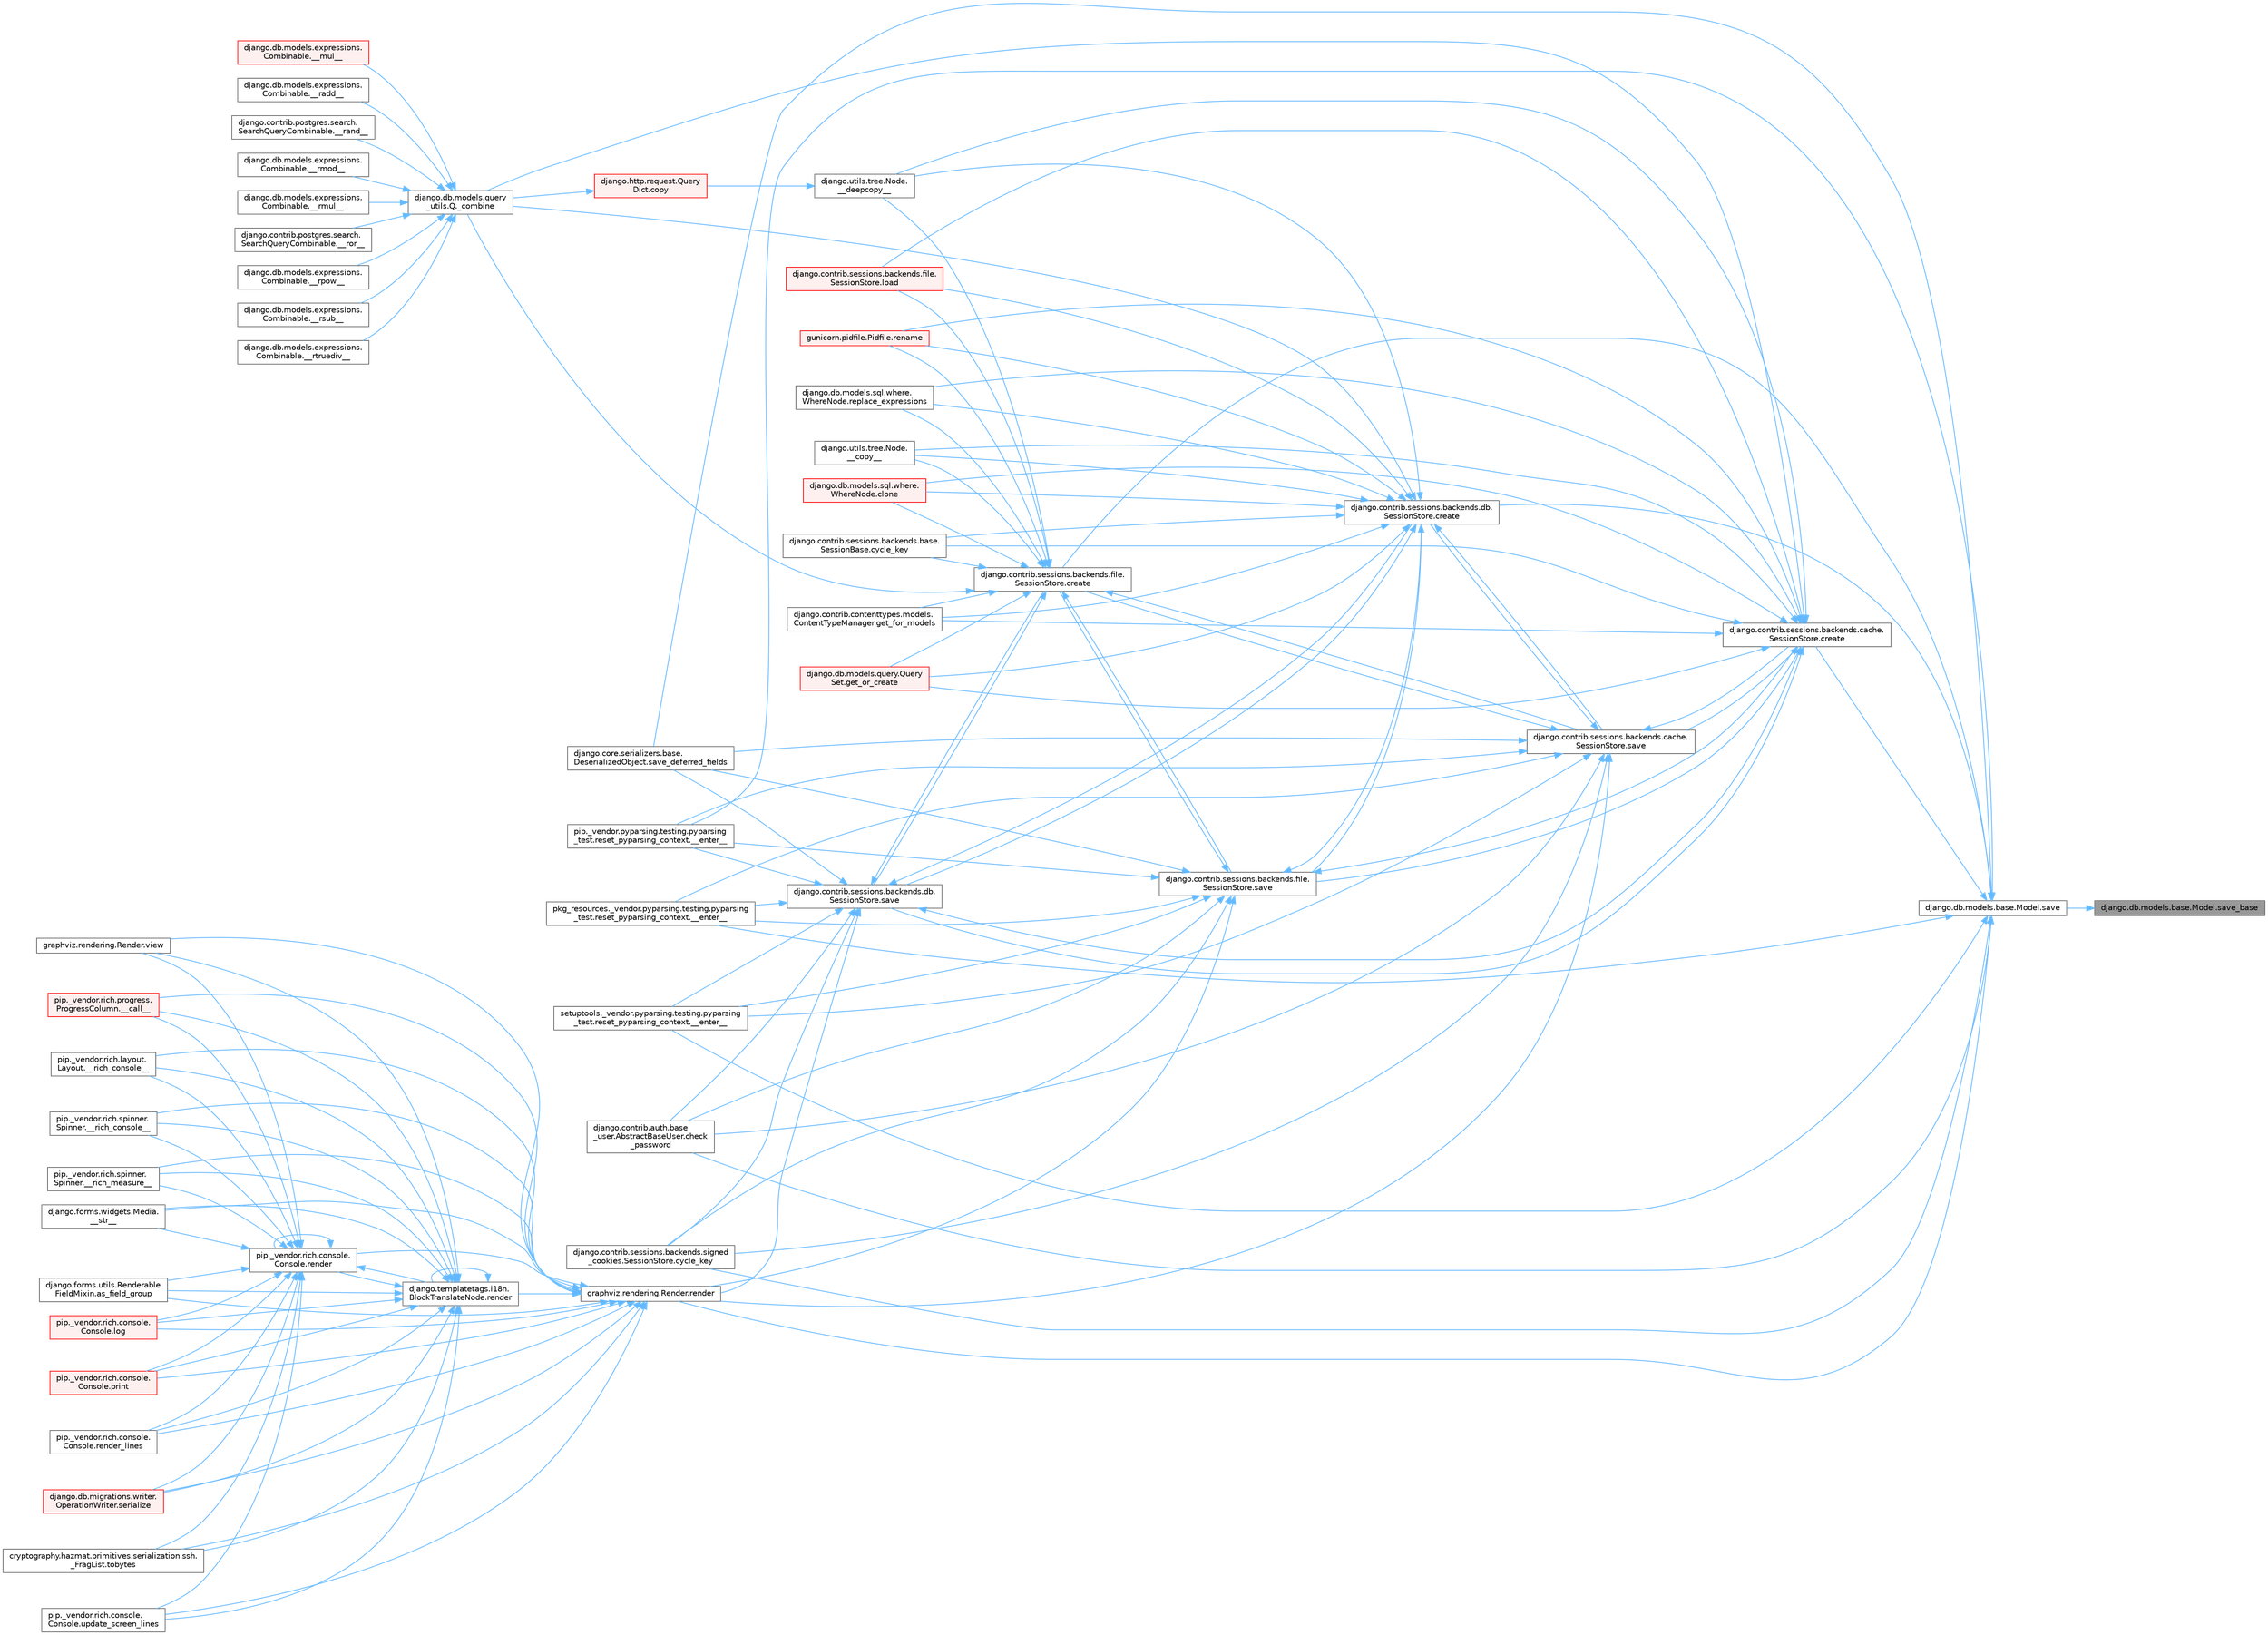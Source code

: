 digraph "django.db.models.base.Model.save_base"
{
 // LATEX_PDF_SIZE
  bgcolor="transparent";
  edge [fontname=Helvetica,fontsize=10,labelfontname=Helvetica,labelfontsize=10];
  node [fontname=Helvetica,fontsize=10,shape=box,height=0.2,width=0.4];
  rankdir="RL";
  Node1 [id="Node000001",label="django.db.models.base.Model.save_base",height=0.2,width=0.4,color="gray40", fillcolor="grey60", style="filled", fontcolor="black",tooltip=" "];
  Node1 -> Node2 [id="edge1_Node000001_Node000002",dir="back",color="steelblue1",style="solid",tooltip=" "];
  Node2 [id="Node000002",label="django.db.models.base.Model.save",height=0.2,width=0.4,color="grey40", fillcolor="white", style="filled",URL="$classdjango_1_1db_1_1models_1_1base_1_1_model.html#ab0396fe6f599587cbb43b283300ed97e",tooltip=" "];
  Node2 -> Node3 [id="edge2_Node000002_Node000003",dir="back",color="steelblue1",style="solid",tooltip=" "];
  Node3 [id="Node000003",label="pip._vendor.pyparsing.testing.pyparsing\l_test.reset_pyparsing_context.__enter__",height=0.2,width=0.4,color="grey40", fillcolor="white", style="filled",URL="$classpip_1_1__vendor_1_1pyparsing_1_1testing_1_1pyparsing__test_1_1reset__pyparsing__context.html#a3d39d97a0d95a9b46c987e6dff52b7c0",tooltip=" "];
  Node2 -> Node4 [id="edge3_Node000002_Node000004",dir="back",color="steelblue1",style="solid",tooltip=" "];
  Node4 [id="Node000004",label="pkg_resources._vendor.pyparsing.testing.pyparsing\l_test.reset_pyparsing_context.__enter__",height=0.2,width=0.4,color="grey40", fillcolor="white", style="filled",URL="$classpkg__resources_1_1__vendor_1_1pyparsing_1_1testing_1_1pyparsing__test_1_1reset__pyparsing__context.html#a8d8360c033ccc7296fb9323a07cdeb25",tooltip=" "];
  Node2 -> Node5 [id="edge4_Node000002_Node000005",dir="back",color="steelblue1",style="solid",tooltip=" "];
  Node5 [id="Node000005",label="setuptools._vendor.pyparsing.testing.pyparsing\l_test.reset_pyparsing_context.__enter__",height=0.2,width=0.4,color="grey40", fillcolor="white", style="filled",URL="$classsetuptools_1_1__vendor_1_1pyparsing_1_1testing_1_1pyparsing__test_1_1reset__pyparsing__context.html#a436e2ea8355c86505c8cfdae81714c7c",tooltip=" "];
  Node2 -> Node6 [id="edge5_Node000002_Node000006",dir="back",color="steelblue1",style="solid",tooltip=" "];
  Node6 [id="Node000006",label="django.contrib.auth.base\l_user.AbstractBaseUser.check\l_password",height=0.2,width=0.4,color="grey40", fillcolor="white", style="filled",URL="$classdjango_1_1contrib_1_1auth_1_1base__user_1_1_abstract_base_user.html#aaa9bb7fa5353bc1917dbd7f87b63321a",tooltip=" "];
  Node2 -> Node7 [id="edge6_Node000002_Node000007",dir="back",color="steelblue1",style="solid",tooltip=" "];
  Node7 [id="Node000007",label="django.contrib.sessions.backends.cache.\lSessionStore.create",height=0.2,width=0.4,color="grey40", fillcolor="white", style="filled",URL="$classdjango_1_1contrib_1_1sessions_1_1backends_1_1cache_1_1_session_store.html#a38c9efbdb5115fd1820ae198b767c39c",tooltip=" "];
  Node7 -> Node8 [id="edge7_Node000007_Node000008",dir="back",color="steelblue1",style="solid",tooltip=" "];
  Node8 [id="Node000008",label="django.utils.tree.Node.\l__copy__",height=0.2,width=0.4,color="grey40", fillcolor="white", style="filled",URL="$classdjango_1_1utils_1_1tree_1_1_node.html#abae878f6b4500b8b241c23d8fac46e63",tooltip=" "];
  Node7 -> Node9 [id="edge8_Node000007_Node000009",dir="back",color="steelblue1",style="solid",tooltip=" "];
  Node9 [id="Node000009",label="django.utils.tree.Node.\l__deepcopy__",height=0.2,width=0.4,color="grey40", fillcolor="white", style="filled",URL="$classdjango_1_1utils_1_1tree_1_1_node.html#a38840c46ded3963808edbeec90765d6b",tooltip=" "];
  Node9 -> Node10 [id="edge9_Node000009_Node000010",dir="back",color="steelblue1",style="solid",tooltip=" "];
  Node10 [id="Node000010",label="django.http.request.Query\lDict.copy",height=0.2,width=0.4,color="red", fillcolor="#FFF0F0", style="filled",URL="$classdjango_1_1http_1_1request_1_1_query_dict.html#ada9e4956e62868c5587b9ffde7b358b5",tooltip=" "];
  Node10 -> Node152 [id="edge10_Node000010_Node000152",dir="back",color="steelblue1",style="solid",tooltip=" "];
  Node152 [id="Node000152",label="django.db.models.query\l_utils.Q._combine",height=0.2,width=0.4,color="grey40", fillcolor="white", style="filled",URL="$classdjango_1_1db_1_1models_1_1query__utils_1_1_q.html#ade621b98231b73615e1aa3a726560c55",tooltip=" "];
  Node152 -> Node153 [id="edge11_Node000152_Node000153",dir="back",color="steelblue1",style="solid",tooltip=" "];
  Node153 [id="Node000153",label="django.db.models.expressions.\lCombinable.__mul__",height=0.2,width=0.4,color="red", fillcolor="#FFF0F0", style="filled",URL="$classdjango_1_1db_1_1models_1_1expressions_1_1_combinable.html#a18670e03ec4b2fc0eafb0782602b72ec",tooltip=" "];
  Node152 -> Node157 [id="edge12_Node000152_Node000157",dir="back",color="steelblue1",style="solid",tooltip=" "];
  Node157 [id="Node000157",label="django.db.models.expressions.\lCombinable.__radd__",height=0.2,width=0.4,color="grey40", fillcolor="white", style="filled",URL="$classdjango_1_1db_1_1models_1_1expressions_1_1_combinable.html#a4872efab02abfbe2d20977469210ce25",tooltip=" "];
  Node152 -> Node158 [id="edge13_Node000152_Node000158",dir="back",color="steelblue1",style="solid",tooltip=" "];
  Node158 [id="Node000158",label="django.contrib.postgres.search.\lSearchQueryCombinable.__rand__",height=0.2,width=0.4,color="grey40", fillcolor="white", style="filled",URL="$classdjango_1_1contrib_1_1postgres_1_1search_1_1_search_query_combinable.html#a3d51899b7ac9564232b005aa65bec114",tooltip=" "];
  Node152 -> Node159 [id="edge14_Node000152_Node000159",dir="back",color="steelblue1",style="solid",tooltip=" "];
  Node159 [id="Node000159",label="django.db.models.expressions.\lCombinable.__rmod__",height=0.2,width=0.4,color="grey40", fillcolor="white", style="filled",URL="$classdjango_1_1db_1_1models_1_1expressions_1_1_combinable.html#ad32e5e96bab77dd57e3337a156c5de39",tooltip=" "];
  Node152 -> Node160 [id="edge15_Node000152_Node000160",dir="back",color="steelblue1",style="solid",tooltip=" "];
  Node160 [id="Node000160",label="django.db.models.expressions.\lCombinable.__rmul__",height=0.2,width=0.4,color="grey40", fillcolor="white", style="filled",URL="$classdjango_1_1db_1_1models_1_1expressions_1_1_combinable.html#adfde700eec6b9ea280e9fec3e202acab",tooltip=" "];
  Node152 -> Node161 [id="edge16_Node000152_Node000161",dir="back",color="steelblue1",style="solid",tooltip=" "];
  Node161 [id="Node000161",label="django.contrib.postgres.search.\lSearchQueryCombinable.__ror__",height=0.2,width=0.4,color="grey40", fillcolor="white", style="filled",URL="$classdjango_1_1contrib_1_1postgres_1_1search_1_1_search_query_combinable.html#ac5984f052629ae58cd73a90c852fe22c",tooltip=" "];
  Node152 -> Node162 [id="edge17_Node000152_Node000162",dir="back",color="steelblue1",style="solid",tooltip=" "];
  Node162 [id="Node000162",label="django.db.models.expressions.\lCombinable.__rpow__",height=0.2,width=0.4,color="grey40", fillcolor="white", style="filled",URL="$classdjango_1_1db_1_1models_1_1expressions_1_1_combinable.html#a1847c8db3c40340a723f6bf51ebadf89",tooltip=" "];
  Node152 -> Node163 [id="edge18_Node000152_Node000163",dir="back",color="steelblue1",style="solid",tooltip=" "];
  Node163 [id="Node000163",label="django.db.models.expressions.\lCombinable.__rsub__",height=0.2,width=0.4,color="grey40", fillcolor="white", style="filled",URL="$classdjango_1_1db_1_1models_1_1expressions_1_1_combinable.html#af906f43306d94cf530387eecce802a81",tooltip=" "];
  Node152 -> Node164 [id="edge19_Node000152_Node000164",dir="back",color="steelblue1",style="solid",tooltip=" "];
  Node164 [id="Node000164",label="django.db.models.expressions.\lCombinable.__rtruediv__",height=0.2,width=0.4,color="grey40", fillcolor="white", style="filled",URL="$classdjango_1_1db_1_1models_1_1expressions_1_1_combinable.html#aff897a2f7f103240839b7da073e9fe1a",tooltip=" "];
  Node7 -> Node152 [id="edge20_Node000007_Node000152",dir="back",color="steelblue1",style="solid",tooltip=" "];
  Node7 -> Node300 [id="edge21_Node000007_Node000300",dir="back",color="steelblue1",style="solid",tooltip=" "];
  Node300 [id="Node000300",label="django.db.models.sql.where.\lWhereNode.clone",height=0.2,width=0.4,color="red", fillcolor="#FFF0F0", style="filled",URL="$classdjango_1_1db_1_1models_1_1sql_1_1where_1_1_where_node.html#a0faff63950b774ce4ad391ea1f6b6d2c",tooltip=" "];
  Node7 -> Node30 [id="edge22_Node000007_Node000030",dir="back",color="steelblue1",style="solid",tooltip=" "];
  Node30 [id="Node000030",label="django.contrib.sessions.backends.base.\lSessionBase.cycle_key",height=0.2,width=0.4,color="grey40", fillcolor="white", style="filled",URL="$classdjango_1_1contrib_1_1sessions_1_1backends_1_1base_1_1_session_base.html#a6955e9bebe4e5b7d463bccfcf9181016",tooltip=" "];
  Node7 -> Node334 [id="edge23_Node000007_Node000334",dir="back",color="steelblue1",style="solid",tooltip=" "];
  Node334 [id="Node000334",label="django.contrib.contenttypes.models.\lContentTypeManager.get_for_models",height=0.2,width=0.4,color="grey40", fillcolor="white", style="filled",URL="$classdjango_1_1contrib_1_1contenttypes_1_1models_1_1_content_type_manager.html#a541a2e215680799739b6f8c1b19ddda4",tooltip=" "];
  Node7 -> Node335 [id="edge24_Node000007_Node000335",dir="back",color="steelblue1",style="solid",tooltip=" "];
  Node335 [id="Node000335",label="django.db.models.query.Query\lSet.get_or_create",height=0.2,width=0.4,color="red", fillcolor="#FFF0F0", style="filled",URL="$classdjango_1_1db_1_1models_1_1query_1_1_query_set.html#a0f727927ec4d1b9f3087b831cc911c59",tooltip=" "];
  Node7 -> Node317 [id="edge25_Node000007_Node000317",dir="back",color="steelblue1",style="solid",tooltip=" "];
  Node317 [id="Node000317",label="django.contrib.sessions.backends.file.\lSessionStore.load",height=0.2,width=0.4,color="red", fillcolor="#FFF0F0", style="filled",URL="$classdjango_1_1contrib_1_1sessions_1_1backends_1_1file_1_1_session_store.html#a408fa63512306fbaa7bbb62742f0295f",tooltip=" "];
  Node7 -> Node337 [id="edge26_Node000007_Node000337",dir="back",color="steelblue1",style="solid",tooltip=" "];
  Node337 [id="Node000337",label="gunicorn.pidfile.Pidfile.rename",height=0.2,width=0.4,color="red", fillcolor="#FFF0F0", style="filled",URL="$classgunicorn_1_1pidfile_1_1_pidfile.html#af03623bf56b92f594700ba5e5f25bc76",tooltip=" "];
  Node7 -> Node339 [id="edge27_Node000007_Node000339",dir="back",color="steelblue1",style="solid",tooltip=" "];
  Node339 [id="Node000339",label="django.db.models.sql.where.\lWhereNode.replace_expressions",height=0.2,width=0.4,color="grey40", fillcolor="white", style="filled",URL="$classdjango_1_1db_1_1models_1_1sql_1_1where_1_1_where_node.html#a1cc3580a7f4a51605b52ae4a9653b3ac",tooltip=" "];
  Node7 -> Node340 [id="edge28_Node000007_Node000340",dir="back",color="steelblue1",style="solid",tooltip=" "];
  Node340 [id="Node000340",label="django.contrib.sessions.backends.cache.\lSessionStore.save",height=0.2,width=0.4,color="grey40", fillcolor="white", style="filled",URL="$classdjango_1_1contrib_1_1sessions_1_1backends_1_1cache_1_1_session_store.html#a67e81d959c24e3a84b1e755a9a861c53",tooltip=" "];
  Node340 -> Node3 [id="edge29_Node000340_Node000003",dir="back",color="steelblue1",style="solid",tooltip=" "];
  Node340 -> Node4 [id="edge30_Node000340_Node000004",dir="back",color="steelblue1",style="solid",tooltip=" "];
  Node340 -> Node5 [id="edge31_Node000340_Node000005",dir="back",color="steelblue1",style="solid",tooltip=" "];
  Node340 -> Node6 [id="edge32_Node000340_Node000006",dir="back",color="steelblue1",style="solid",tooltip=" "];
  Node340 -> Node7 [id="edge33_Node000340_Node000007",dir="back",color="steelblue1",style="solid",tooltip=" "];
  Node340 -> Node299 [id="edge34_Node000340_Node000299",dir="back",color="steelblue1",style="solid",tooltip=" "];
  Node299 [id="Node000299",label="django.contrib.sessions.backends.db.\lSessionStore.create",height=0.2,width=0.4,color="grey40", fillcolor="white", style="filled",URL="$classdjango_1_1contrib_1_1sessions_1_1backends_1_1db_1_1_session_store.html#a4a98c0168c61e75be58e279660aa6ce4",tooltip=" "];
  Node299 -> Node8 [id="edge35_Node000299_Node000008",dir="back",color="steelblue1",style="solid",tooltip=" "];
  Node299 -> Node9 [id="edge36_Node000299_Node000009",dir="back",color="steelblue1",style="solid",tooltip=" "];
  Node299 -> Node152 [id="edge37_Node000299_Node000152",dir="back",color="steelblue1",style="solid",tooltip=" "];
  Node299 -> Node300 [id="edge38_Node000299_Node000300",dir="back",color="steelblue1",style="solid",tooltip=" "];
  Node299 -> Node30 [id="edge39_Node000299_Node000030",dir="back",color="steelblue1",style="solid",tooltip=" "];
  Node299 -> Node334 [id="edge40_Node000299_Node000334",dir="back",color="steelblue1",style="solid",tooltip=" "];
  Node299 -> Node335 [id="edge41_Node000299_Node000335",dir="back",color="steelblue1",style="solid",tooltip=" "];
  Node299 -> Node317 [id="edge42_Node000299_Node000317",dir="back",color="steelblue1",style="solid",tooltip=" "];
  Node299 -> Node337 [id="edge43_Node000299_Node000337",dir="back",color="steelblue1",style="solid",tooltip=" "];
  Node299 -> Node339 [id="edge44_Node000299_Node000339",dir="back",color="steelblue1",style="solid",tooltip=" "];
  Node299 -> Node340 [id="edge45_Node000299_Node000340",dir="back",color="steelblue1",style="solid",tooltip=" "];
  Node299 -> Node298 [id="edge46_Node000299_Node000298",dir="back",color="steelblue1",style="solid",tooltip=" "];
  Node298 [id="Node000298",label="django.contrib.sessions.backends.db.\lSessionStore.save",height=0.2,width=0.4,color="grey40", fillcolor="white", style="filled",URL="$classdjango_1_1contrib_1_1sessions_1_1backends_1_1db_1_1_session_store.html#a68a6b4f159bd3dc969ec80b34c1622af",tooltip=" "];
  Node298 -> Node3 [id="edge47_Node000298_Node000003",dir="back",color="steelblue1",style="solid",tooltip=" "];
  Node298 -> Node4 [id="edge48_Node000298_Node000004",dir="back",color="steelblue1",style="solid",tooltip=" "];
  Node298 -> Node5 [id="edge49_Node000298_Node000005",dir="back",color="steelblue1",style="solid",tooltip=" "];
  Node298 -> Node6 [id="edge50_Node000298_Node000006",dir="back",color="steelblue1",style="solid",tooltip=" "];
  Node298 -> Node7 [id="edge51_Node000298_Node000007",dir="back",color="steelblue1",style="solid",tooltip=" "];
  Node298 -> Node299 [id="edge52_Node000298_Node000299",dir="back",color="steelblue1",style="solid",tooltip=" "];
  Node298 -> Node333 [id="edge53_Node000298_Node000333",dir="back",color="steelblue1",style="solid",tooltip=" "];
  Node333 [id="Node000333",label="django.contrib.sessions.backends.file.\lSessionStore.create",height=0.2,width=0.4,color="grey40", fillcolor="white", style="filled",URL="$classdjango_1_1contrib_1_1sessions_1_1backends_1_1file_1_1_session_store.html#a6624db6a37dfff490f837047e0a60dda",tooltip=" "];
  Node333 -> Node8 [id="edge54_Node000333_Node000008",dir="back",color="steelblue1",style="solid",tooltip=" "];
  Node333 -> Node9 [id="edge55_Node000333_Node000009",dir="back",color="steelblue1",style="solid",tooltip=" "];
  Node333 -> Node152 [id="edge56_Node000333_Node000152",dir="back",color="steelblue1",style="solid",tooltip=" "];
  Node333 -> Node300 [id="edge57_Node000333_Node000300",dir="back",color="steelblue1",style="solid",tooltip=" "];
  Node333 -> Node30 [id="edge58_Node000333_Node000030",dir="back",color="steelblue1",style="solid",tooltip=" "];
  Node333 -> Node334 [id="edge59_Node000333_Node000334",dir="back",color="steelblue1",style="solid",tooltip=" "];
  Node333 -> Node335 [id="edge60_Node000333_Node000335",dir="back",color="steelblue1",style="solid",tooltip=" "];
  Node333 -> Node317 [id="edge61_Node000333_Node000317",dir="back",color="steelblue1",style="solid",tooltip=" "];
  Node333 -> Node337 [id="edge62_Node000333_Node000337",dir="back",color="steelblue1",style="solid",tooltip=" "];
  Node333 -> Node339 [id="edge63_Node000333_Node000339",dir="back",color="steelblue1",style="solid",tooltip=" "];
  Node333 -> Node340 [id="edge64_Node000333_Node000340",dir="back",color="steelblue1",style="solid",tooltip=" "];
  Node333 -> Node298 [id="edge65_Node000333_Node000298",dir="back",color="steelblue1",style="solid",tooltip=" "];
  Node333 -> Node1129 [id="edge66_Node000333_Node001129",dir="back",color="steelblue1",style="solid",tooltip=" "];
  Node1129 [id="Node001129",label="django.contrib.sessions.backends.file.\lSessionStore.save",height=0.2,width=0.4,color="grey40", fillcolor="white", style="filled",URL="$classdjango_1_1contrib_1_1sessions_1_1backends_1_1file_1_1_session_store.html#af170f9c112376eb1627509287bf9620f",tooltip=" "];
  Node1129 -> Node3 [id="edge67_Node001129_Node000003",dir="back",color="steelblue1",style="solid",tooltip=" "];
  Node1129 -> Node4 [id="edge68_Node001129_Node000004",dir="back",color="steelblue1",style="solid",tooltip=" "];
  Node1129 -> Node5 [id="edge69_Node001129_Node000005",dir="back",color="steelblue1",style="solid",tooltip=" "];
  Node1129 -> Node6 [id="edge70_Node001129_Node000006",dir="back",color="steelblue1",style="solid",tooltip=" "];
  Node1129 -> Node7 [id="edge71_Node001129_Node000007",dir="back",color="steelblue1",style="solid",tooltip=" "];
  Node1129 -> Node299 [id="edge72_Node001129_Node000299",dir="back",color="steelblue1",style="solid",tooltip=" "];
  Node1129 -> Node333 [id="edge73_Node001129_Node000333",dir="back",color="steelblue1",style="solid",tooltip=" "];
  Node1129 -> Node341 [id="edge74_Node001129_Node000341",dir="back",color="steelblue1",style="solid",tooltip=" "];
  Node341 [id="Node000341",label="django.contrib.sessions.backends.signed\l_cookies.SessionStore.cycle_key",height=0.2,width=0.4,color="grey40", fillcolor="white", style="filled",URL="$classdjango_1_1contrib_1_1sessions_1_1backends_1_1signed__cookies_1_1_session_store.html#abf8e71313b847459c30f19e691c25a93",tooltip=" "];
  Node1129 -> Node342 [id="edge75_Node001129_Node000342",dir="back",color="steelblue1",style="solid",tooltip=" "];
  Node342 [id="Node000342",label="graphviz.rendering.Render.render",height=0.2,width=0.4,color="grey40", fillcolor="white", style="filled",URL="$classgraphviz_1_1rendering_1_1_render.html#a0249d6538d64a6b59b1bed64d4636456",tooltip=" "];
  Node342 -> Node343 [id="edge76_Node000342_Node000343",dir="back",color="steelblue1",style="solid",tooltip=" "];
  Node343 [id="Node000343",label="pip._vendor.rich.progress.\lProgressColumn.__call__",height=0.2,width=0.4,color="red", fillcolor="#FFF0F0", style="filled",URL="$classpip_1_1__vendor_1_1rich_1_1progress_1_1_progress_column.html#ae0c399be74222f949edb0fa5324cf6ea",tooltip=" "];
  Node342 -> Node344 [id="edge77_Node000342_Node000344",dir="back",color="steelblue1",style="solid",tooltip=" "];
  Node344 [id="Node000344",label="pip._vendor.rich.layout.\lLayout.__rich_console__",height=0.2,width=0.4,color="grey40", fillcolor="white", style="filled",URL="$classpip_1_1__vendor_1_1rich_1_1layout_1_1_layout.html#ac39cb3d17d2b0324ee1b0dada41a3ebd",tooltip=" "];
  Node342 -> Node345 [id="edge78_Node000342_Node000345",dir="back",color="steelblue1",style="solid",tooltip=" "];
  Node345 [id="Node000345",label="pip._vendor.rich.spinner.\lSpinner.__rich_console__",height=0.2,width=0.4,color="grey40", fillcolor="white", style="filled",URL="$classpip_1_1__vendor_1_1rich_1_1spinner_1_1_spinner.html#a6883d8dced19ac48d4dfc74f776357fd",tooltip=" "];
  Node342 -> Node346 [id="edge79_Node000342_Node000346",dir="back",color="steelblue1",style="solid",tooltip=" "];
  Node346 [id="Node000346",label="pip._vendor.rich.spinner.\lSpinner.__rich_measure__",height=0.2,width=0.4,color="grey40", fillcolor="white", style="filled",URL="$classpip_1_1__vendor_1_1rich_1_1spinner_1_1_spinner.html#a89745682c823c44a31bae8e8d07869f5",tooltip=" "];
  Node342 -> Node347 [id="edge80_Node000342_Node000347",dir="back",color="steelblue1",style="solid",tooltip=" "];
  Node347 [id="Node000347",label="django.forms.widgets.Media.\l__str__",height=0.2,width=0.4,color="grey40", fillcolor="white", style="filled",URL="$classdjango_1_1forms_1_1widgets_1_1_media.html#ae1651710548a7d9f14f036d035012d21",tooltip=" "];
  Node342 -> Node348 [id="edge81_Node000342_Node000348",dir="back",color="steelblue1",style="solid",tooltip=" "];
  Node348 [id="Node000348",label="django.forms.utils.Renderable\lFieldMixin.as_field_group",height=0.2,width=0.4,color="grey40", fillcolor="white", style="filled",URL="$classdjango_1_1forms_1_1utils_1_1_renderable_field_mixin.html#a1e9a1b4f790ea694431554267fd5d74c",tooltip=" "];
  Node342 -> Node349 [id="edge82_Node000342_Node000349",dir="back",color="steelblue1",style="solid",tooltip=" "];
  Node349 [id="Node000349",label="pip._vendor.rich.console.\lConsole.log",height=0.2,width=0.4,color="red", fillcolor="#FFF0F0", style="filled",URL="$classpip_1_1__vendor_1_1rich_1_1console_1_1_console.html#af9c77e39f9413fc2b134c60cfa23b0f1",tooltip=" "];
  Node342 -> Node472 [id="edge83_Node000342_Node000472",dir="back",color="steelblue1",style="solid",tooltip=" "];
  Node472 [id="Node000472",label="pip._vendor.rich.console.\lConsole.print",height=0.2,width=0.4,color="red", fillcolor="#FFF0F0", style="filled",URL="$classpip_1_1__vendor_1_1rich_1_1console_1_1_console.html#af954370cdbb49236b597f2c11064549d",tooltip=" "];
  Node342 -> Node863 [id="edge84_Node000342_Node000863",dir="back",color="steelblue1",style="solid",tooltip=" "];
  Node863 [id="Node000863",label="django.templatetags.i18n.\lBlockTranslateNode.render",height=0.2,width=0.4,color="grey40", fillcolor="white", style="filled",URL="$classdjango_1_1templatetags_1_1i18n_1_1_block_translate_node.html#aaf05bebfd02c1c4b676387ada0357832",tooltip=" "];
  Node863 -> Node343 [id="edge85_Node000863_Node000343",dir="back",color="steelblue1",style="solid",tooltip=" "];
  Node863 -> Node344 [id="edge86_Node000863_Node000344",dir="back",color="steelblue1",style="solid",tooltip=" "];
  Node863 -> Node345 [id="edge87_Node000863_Node000345",dir="back",color="steelblue1",style="solid",tooltip=" "];
  Node863 -> Node346 [id="edge88_Node000863_Node000346",dir="back",color="steelblue1",style="solid",tooltip=" "];
  Node863 -> Node347 [id="edge89_Node000863_Node000347",dir="back",color="steelblue1",style="solid",tooltip=" "];
  Node863 -> Node348 [id="edge90_Node000863_Node000348",dir="back",color="steelblue1",style="solid",tooltip=" "];
  Node863 -> Node349 [id="edge91_Node000863_Node000349",dir="back",color="steelblue1",style="solid",tooltip=" "];
  Node863 -> Node472 [id="edge92_Node000863_Node000472",dir="back",color="steelblue1",style="solid",tooltip=" "];
  Node863 -> Node863 [id="edge93_Node000863_Node000863",dir="back",color="steelblue1",style="solid",tooltip=" "];
  Node863 -> Node864 [id="edge94_Node000863_Node000864",dir="back",color="steelblue1",style="solid",tooltip=" "];
  Node864 [id="Node000864",label="pip._vendor.rich.console.\lConsole.render",height=0.2,width=0.4,color="grey40", fillcolor="white", style="filled",URL="$classpip_1_1__vendor_1_1rich_1_1console_1_1_console.html#a9551b8254c573105adde80622393a938",tooltip=" "];
  Node864 -> Node343 [id="edge95_Node000864_Node000343",dir="back",color="steelblue1",style="solid",tooltip=" "];
  Node864 -> Node344 [id="edge96_Node000864_Node000344",dir="back",color="steelblue1",style="solid",tooltip=" "];
  Node864 -> Node345 [id="edge97_Node000864_Node000345",dir="back",color="steelblue1",style="solid",tooltip=" "];
  Node864 -> Node346 [id="edge98_Node000864_Node000346",dir="back",color="steelblue1",style="solid",tooltip=" "];
  Node864 -> Node347 [id="edge99_Node000864_Node000347",dir="back",color="steelblue1",style="solid",tooltip=" "];
  Node864 -> Node348 [id="edge100_Node000864_Node000348",dir="back",color="steelblue1",style="solid",tooltip=" "];
  Node864 -> Node349 [id="edge101_Node000864_Node000349",dir="back",color="steelblue1",style="solid",tooltip=" "];
  Node864 -> Node472 [id="edge102_Node000864_Node000472",dir="back",color="steelblue1",style="solid",tooltip=" "];
  Node864 -> Node863 [id="edge103_Node000864_Node000863",dir="back",color="steelblue1",style="solid",tooltip=" "];
  Node864 -> Node864 [id="edge104_Node000864_Node000864",dir="back",color="steelblue1",style="solid",tooltip=" "];
  Node864 -> Node865 [id="edge105_Node000864_Node000865",dir="back",color="steelblue1",style="solid",tooltip=" "];
  Node865 [id="Node000865",label="pip._vendor.rich.console.\lConsole.render_lines",height=0.2,width=0.4,color="grey40", fillcolor="white", style="filled",URL="$classpip_1_1__vendor_1_1rich_1_1console_1_1_console.html#a5818808a49db20c5bee6986425f96f14",tooltip=" "];
  Node864 -> Node866 [id="edge106_Node000864_Node000866",dir="back",color="steelblue1",style="solid",tooltip=" "];
  Node866 [id="Node000866",label="django.db.migrations.writer.\lOperationWriter.serialize",height=0.2,width=0.4,color="red", fillcolor="#FFF0F0", style="filled",URL="$classdjango_1_1db_1_1migrations_1_1writer_1_1_operation_writer.html#a866e8d13e1c54a35d74e9a6b0383b2f8",tooltip=" "];
  Node864 -> Node1209 [id="edge107_Node000864_Node001209",dir="back",color="steelblue1",style="solid",tooltip=" "];
  Node1209 [id="Node001209",label="cryptography.hazmat.primitives.serialization.ssh.\l_FragList.tobytes",height=0.2,width=0.4,color="grey40", fillcolor="white", style="filled",URL="$classcryptography_1_1hazmat_1_1primitives_1_1serialization_1_1ssh_1_1___frag_list.html#a195dd4e7c741624829a13af53fa3de38",tooltip=" "];
  Node864 -> Node1210 [id="edge108_Node000864_Node001210",dir="back",color="steelblue1",style="solid",tooltip=" "];
  Node1210 [id="Node001210",label="pip._vendor.rich.console.\lConsole.update_screen_lines",height=0.2,width=0.4,color="grey40", fillcolor="white", style="filled",URL="$classpip_1_1__vendor_1_1rich_1_1console_1_1_console.html#a21cfe5af86ec7533f23d45fe2969817e",tooltip=" "];
  Node864 -> Node1211 [id="edge109_Node000864_Node001211",dir="back",color="steelblue1",style="solid",tooltip=" "];
  Node1211 [id="Node001211",label="graphviz.rendering.Render.view",height=0.2,width=0.4,color="grey40", fillcolor="white", style="filled",URL="$classgraphviz_1_1rendering_1_1_render.html#a53169c422996b9a7e92b5580c13914e2",tooltip=" "];
  Node863 -> Node865 [id="edge110_Node000863_Node000865",dir="back",color="steelblue1",style="solid",tooltip=" "];
  Node863 -> Node866 [id="edge111_Node000863_Node000866",dir="back",color="steelblue1",style="solid",tooltip=" "];
  Node863 -> Node1209 [id="edge112_Node000863_Node001209",dir="back",color="steelblue1",style="solid",tooltip=" "];
  Node863 -> Node1210 [id="edge113_Node000863_Node001210",dir="back",color="steelblue1",style="solid",tooltip=" "];
  Node863 -> Node1211 [id="edge114_Node000863_Node001211",dir="back",color="steelblue1",style="solid",tooltip=" "];
  Node342 -> Node864 [id="edge115_Node000342_Node000864",dir="back",color="steelblue1",style="solid",tooltip=" "];
  Node342 -> Node865 [id="edge116_Node000342_Node000865",dir="back",color="steelblue1",style="solid",tooltip=" "];
  Node342 -> Node866 [id="edge117_Node000342_Node000866",dir="back",color="steelblue1",style="solid",tooltip=" "];
  Node342 -> Node1209 [id="edge118_Node000342_Node001209",dir="back",color="steelblue1",style="solid",tooltip=" "];
  Node342 -> Node1210 [id="edge119_Node000342_Node001210",dir="back",color="steelblue1",style="solid",tooltip=" "];
  Node342 -> Node1211 [id="edge120_Node000342_Node001211",dir="back",color="steelblue1",style="solid",tooltip=" "];
  Node1129 -> Node703 [id="edge121_Node001129_Node000703",dir="back",color="steelblue1",style="solid",tooltip=" "];
  Node703 [id="Node000703",label="django.core.serializers.base.\lDeserializedObject.save_deferred_fields",height=0.2,width=0.4,color="grey40", fillcolor="white", style="filled",URL="$classdjango_1_1core_1_1serializers_1_1base_1_1_deserialized_object.html#a2fd4269d14e2f58fda59335c79a582f5",tooltip=" "];
  Node298 -> Node341 [id="edge122_Node000298_Node000341",dir="back",color="steelblue1",style="solid",tooltip=" "];
  Node298 -> Node342 [id="edge123_Node000298_Node000342",dir="back",color="steelblue1",style="solid",tooltip=" "];
  Node298 -> Node703 [id="edge124_Node000298_Node000703",dir="back",color="steelblue1",style="solid",tooltip=" "];
  Node299 -> Node1129 [id="edge125_Node000299_Node001129",dir="back",color="steelblue1",style="solid",tooltip=" "];
  Node340 -> Node333 [id="edge126_Node000340_Node000333",dir="back",color="steelblue1",style="solid",tooltip=" "];
  Node340 -> Node341 [id="edge127_Node000340_Node000341",dir="back",color="steelblue1",style="solid",tooltip=" "];
  Node340 -> Node342 [id="edge128_Node000340_Node000342",dir="back",color="steelblue1",style="solid",tooltip=" "];
  Node340 -> Node703 [id="edge129_Node000340_Node000703",dir="back",color="steelblue1",style="solid",tooltip=" "];
  Node7 -> Node298 [id="edge130_Node000007_Node000298",dir="back",color="steelblue1",style="solid",tooltip=" "];
  Node7 -> Node1129 [id="edge131_Node000007_Node001129",dir="back",color="steelblue1",style="solid",tooltip=" "];
  Node2 -> Node299 [id="edge132_Node000002_Node000299",dir="back",color="steelblue1",style="solid",tooltip=" "];
  Node2 -> Node333 [id="edge133_Node000002_Node000333",dir="back",color="steelblue1",style="solid",tooltip=" "];
  Node2 -> Node341 [id="edge134_Node000002_Node000341",dir="back",color="steelblue1",style="solid",tooltip=" "];
  Node2 -> Node342 [id="edge135_Node000002_Node000342",dir="back",color="steelblue1",style="solid",tooltip=" "];
  Node2 -> Node703 [id="edge136_Node000002_Node000703",dir="back",color="steelblue1",style="solid",tooltip=" "];
}
